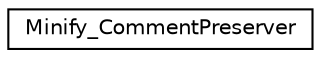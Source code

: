 digraph "Graphical Class Hierarchy"
{
  edge [fontname="Helvetica",fontsize="10",labelfontname="Helvetica",labelfontsize="10"];
  node [fontname="Helvetica",fontsize="10",shape=record];
  rankdir="LR";
  Node1 [label="Minify_CommentPreserver",height=0.2,width=0.4,color="black", fillcolor="white", style="filled",URL="$class_minify___comment_preserver.html"];
}
